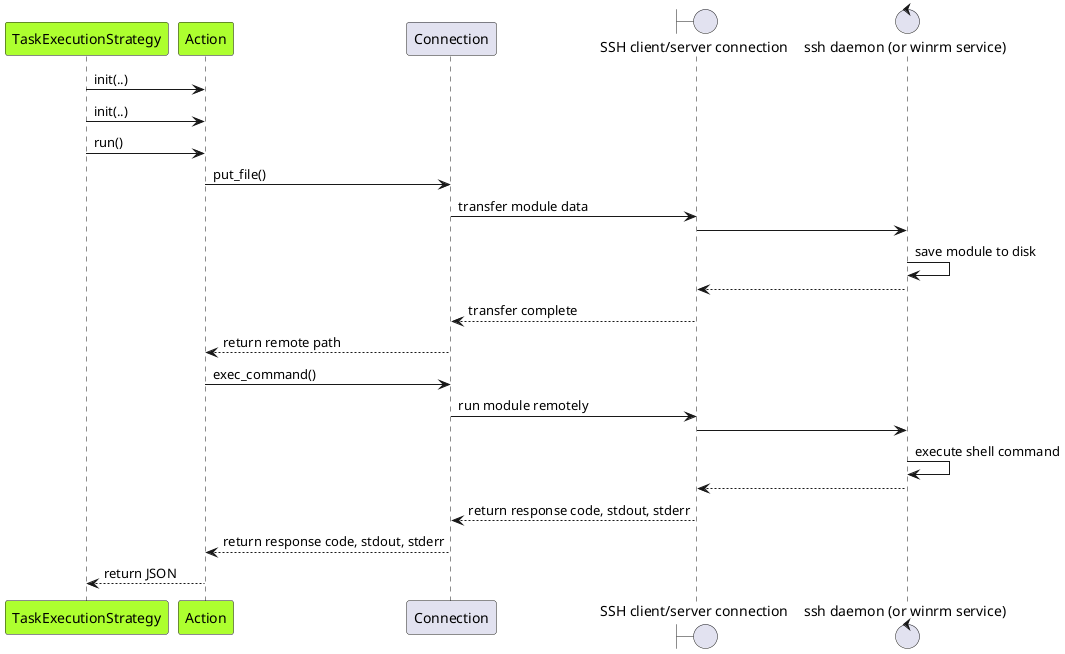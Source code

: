 @startuml
'skinparam backgroundcolor transparent

participant TaskExecutionStrategy #GreenYellow
participant Action #GreenYellow
participant Connection
boundary "SSH client/server connection" as SSH
control "ssh daemon (or winrm service)" as daemon
TaskExecutionStrategy->Action: init(..)

TaskExecutionStrategy->Action: init(..)

TaskExecutionStrategy->Action: run()

Action->Connection: put_file()
Connection->SSH: transfer module data
SSH->daemon
daemon->daemon: save module to disk
daemon-->SSH
Connection<--SSH: transfer complete
Action<--Connection: return remote path

Action->Connection: exec_command()

Connection->SSH: run module remotely
SSH->daemon
daemon->daemon: execute shell command
daemon-->SSH
Connection<--SSH: return response code, stdout, stderr

Action<--Connection: return response code, stdout, stderr

TaskExecutionStrategy<--Action: return JSON

@endumlRemoteExecutionSequence_Revised.puml